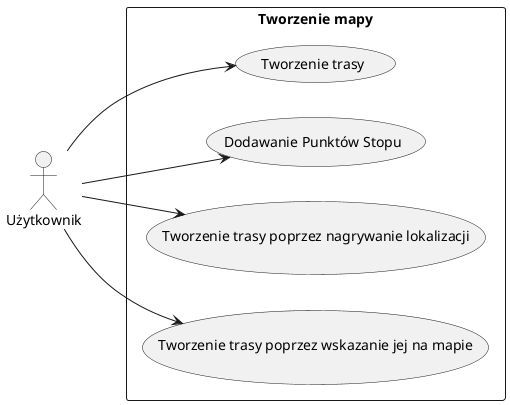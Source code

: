 @startuml
!theme _none_
left to right direction
actor "Użytkownik" as fc
rectangle "Tworzenie mapy" {
 usecase "Tworzenie trasy" as UC1
 usecase "Dodawanie Punktów Stopu" as UC2
 usecase "Tworzenie trasy poprzez nagrywanie lokalizacji" as UC3
 usecase "Tworzenie trasy poprzez wskazanie jej na mapie" as UC4

}
fc --> UC1
fc --> UC2
fc --> UC3
fc --> UC4
@enduml
